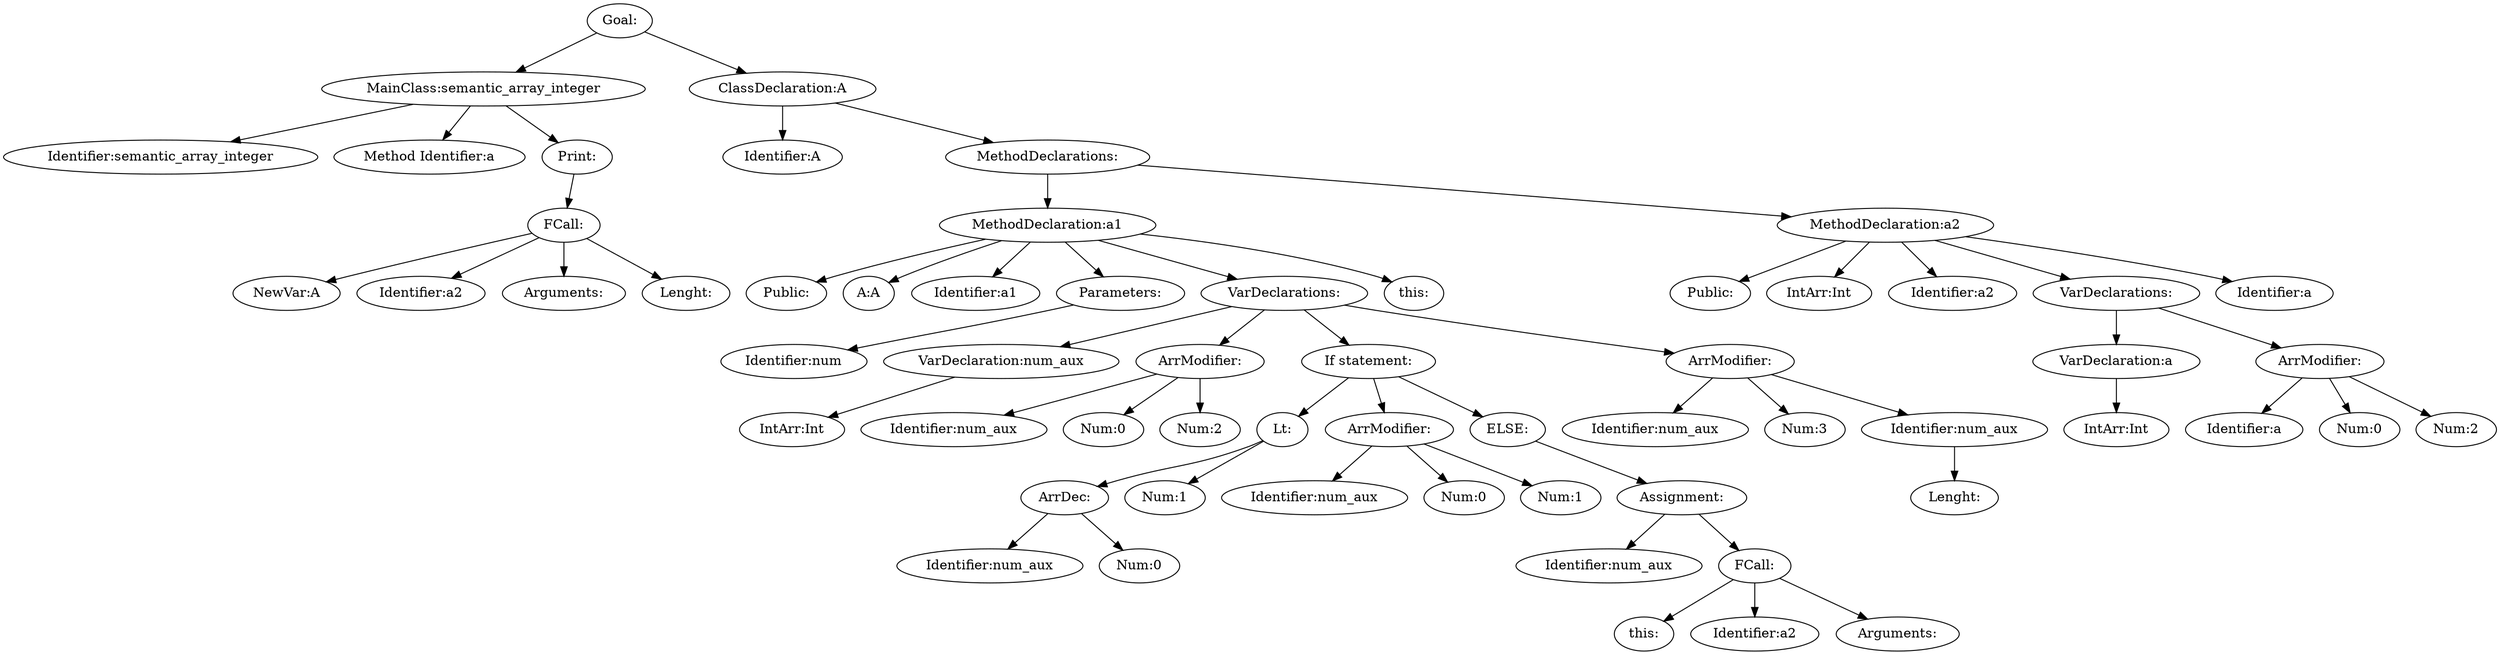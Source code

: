 digraph {
n0 [label="Goal:"];
n1 [label="MainClass:semantic_array_integer"];
n2 [label="Identifier:semantic_array_integer"];
n1 -> n2
n3 [label="Method Identifier:a"];
n1 -> n3
n4 [label="Print:"];
n5 [label="FCall:"];
n6 [label="NewVar:A"];
n5 -> n6
n7 [label="Identifier:a2"];
n5 -> n7
n8 [label="Arguments:"];
n5 -> n8
n9 [label="Lenght:"];
n5 -> n9
n4 -> n5
n1 -> n4
n0 -> n1
n10 [label="ClassDeclaration:A"];
n11 [label="Identifier:A"];
n10 -> n11
n12 [label="MethodDeclarations:"];
n13 [label="MethodDeclaration:a1"];
n14 [label="Public:"];
n13 -> n14
n15 [label="A:A"];
n13 -> n15
n16 [label="Identifier:a1"];
n13 -> n16
n17 [label="Parameters:"];
n18 [label="Identifier:num"];
n17 -> n18
n13 -> n17
n19 [label="VarDeclarations:"];
n20 [label="VarDeclaration:num_aux"];
n21 [label="IntArr:Int"];
n20 -> n21
n19 -> n20
n22 [label="ArrModifier:"];
n23 [label="Identifier:num_aux"];
n22 -> n23
n24 [label="Num:0"];
n22 -> n24
n25 [label="Num:2"];
n22 -> n25
n19 -> n22
n26 [label="If statement:"];
n27 [label="Lt:"];
n28 [label="ArrDec:"];
n29 [label="Identifier:num_aux"];
n28 -> n29
n30 [label="Num:0"];
n28 -> n30
n27 -> n28
n31 [label="Num:1"];
n27 -> n31
n26 -> n27
n32 [label="ArrModifier:"];
n33 [label="Identifier:num_aux"];
n32 -> n33
n34 [label="Num:0"];
n32 -> n34
n35 [label="Num:1"];
n32 -> n35
n26 -> n32
n36 [label="ELSE:"];
n37 [label="Assignment:"];
n38 [label="Identifier:num_aux"];
n37 -> n38
n39 [label="FCall:"];
n40 [label="this:"];
n39 -> n40
n41 [label="Identifier:a2"];
n39 -> n41
n42 [label="Arguments:"];
n39 -> n42
n37 -> n39
n36 -> n37
n26 -> n36
n19 -> n26
n43 [label="ArrModifier:"];
n44 [label="Identifier:num_aux"];
n43 -> n44
n45 [label="Num:3"];
n43 -> n45
n46 [label="Identifier:num_aux"];
n47 [label="Lenght:"];
n46 -> n47
n43 -> n46
n19 -> n43
n13 -> n19
n48 [label="this:"];
n13 -> n48
n12 -> n13
n49 [label="MethodDeclaration:a2"];
n50 [label="Public:"];
n49 -> n50
n51 [label="IntArr:Int"];
n49 -> n51
n52 [label="Identifier:a2"];
n49 -> n52
n53 [label="VarDeclarations:"];
n54 [label="VarDeclaration:a"];
n55 [label="IntArr:Int"];
n54 -> n55
n53 -> n54
n56 [label="ArrModifier:"];
n57 [label="Identifier:a"];
n56 -> n57
n58 [label="Num:0"];
n56 -> n58
n59 [label="Num:2"];
n56 -> n59
n53 -> n56
n49 -> n53
n60 [label="Identifier:a"];
n49 -> n60
n12 -> n49
n10 -> n12
n0 -> n10
}
